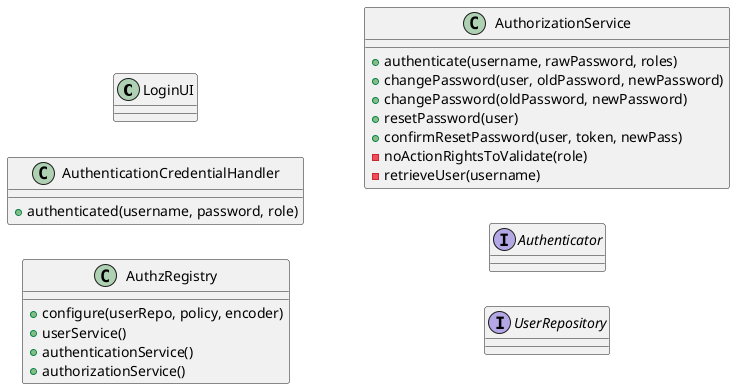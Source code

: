@startuml
skinparam linetype ortho
left to right direction

class LoginUI {
}

class AuthenticationCredentialHandler {
    + authenticated(username, password, role)
}

class AuthzRegistry {
    + configure(userRepo, policy, encoder)
    + userService()
    + authenticationService()
    + authorizationService()
}

class AuthorizationService {
    + authenticate(username, rawPassword, roles)
    + changePassword(user, oldPassword, newPassword)
    + changePassword(oldPassword, newPassword)
    + resetPassword(user)
    + confirmResetPassword(user, token, newPass)
    - noActionRightsToValidate(role)
    - retrieveUser(username)
}

interface Authenticator {
}

interface UserRepository {
}

@enduml